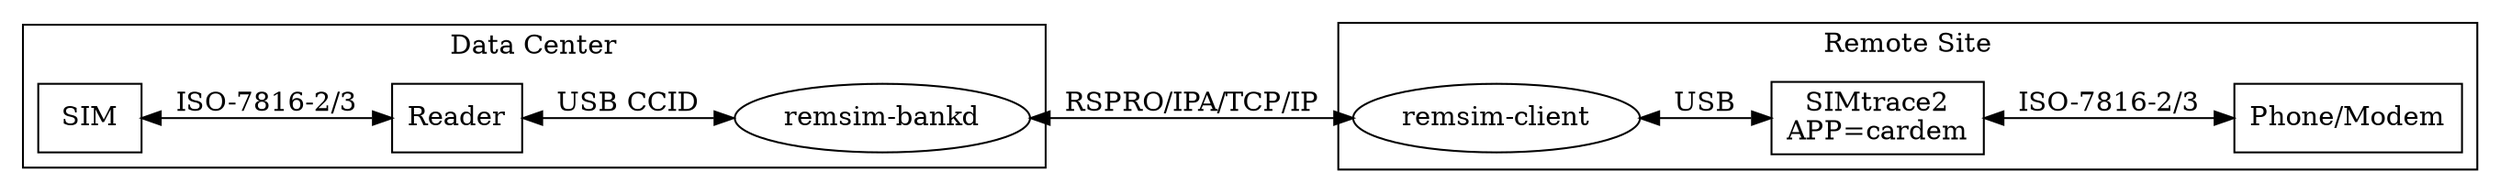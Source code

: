 digraph {
	rankdir=LR;

	subgraph cluster_0 {
		label="Data Center";
		SIM [shape=rect];
		Reader [shape=rect];
		bankd [label="remsim-bankd"];
	}

	subgraph cluster_1 {
		label="Remote Site";
		client [label="remsim-client"];
		SIMtrace [label="SIMtrace2\nAPP=cardem",shape=rect];
		Phone [label="Phone/Modem",shape=rect];
	}

	SIM -> Reader [label="ISO-7816-2/3",dir=both];
	Reader -> bankd [label="USB CCID",dir=both];
	bankd -> client [label="RSPRO/IPA/TCP/IP",dir=both];
	client -> SIMtrace [label="USB",dir=both];
	SIMtrace -> Phone [label="ISO-7816-2/3",dir=both];
}
